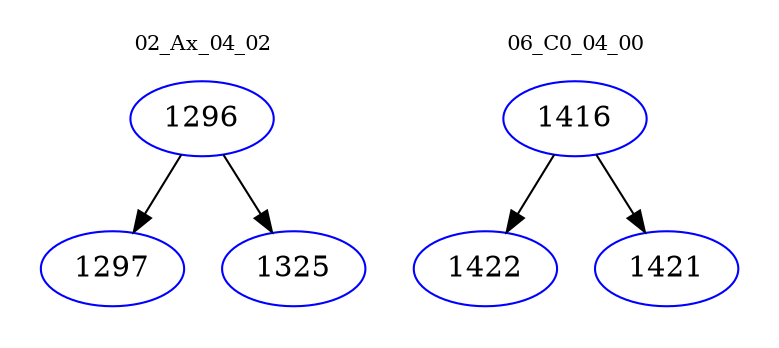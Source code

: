 digraph{
subgraph cluster_0 {
color = white
label = "02_Ax_04_02";
fontsize=10;
T0_1296 [label="1296", color="blue"]
T0_1296 -> T0_1297 [color="black"]
T0_1297 [label="1297", color="blue"]
T0_1296 -> T0_1325 [color="black"]
T0_1325 [label="1325", color="blue"]
}
subgraph cluster_1 {
color = white
label = "06_C0_04_00";
fontsize=10;
T1_1416 [label="1416", color="blue"]
T1_1416 -> T1_1422 [color="black"]
T1_1422 [label="1422", color="blue"]
T1_1416 -> T1_1421 [color="black"]
T1_1421 [label="1421", color="blue"]
}
}
